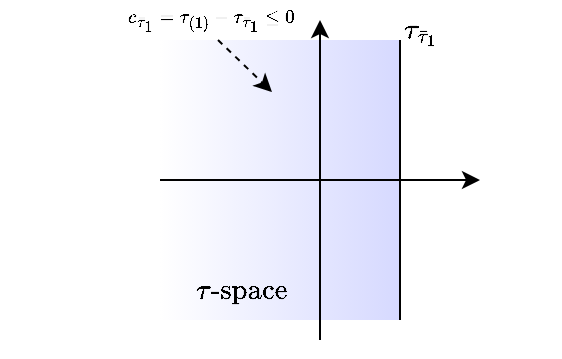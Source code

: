<mxfile version="24.7.17">
  <diagram name="Page-1" id="KoMGqLpwK3aKk_hQyOWJ">
    <mxGraphModel dx="478" dy="285" grid="1" gridSize="10" guides="1" tooltips="1" connect="1" arrows="1" fold="1" page="1" pageScale="1" pageWidth="1200" pageHeight="1600" math="1" shadow="0">
      <root>
        <mxCell id="0" />
        <mxCell id="8U6Jh2LXMtKxCAGfWhvo-11" value="Untitled Layer" parent="0" />
        <mxCell id="8U6Jh2LXMtKxCAGfWhvo-12" value="" style="rounded=0;whiteSpace=wrap;html=1;strokeColor=none;gradientColor=#d6d9ff;gradientDirection=east;" vertex="1" parent="8U6Jh2LXMtKxCAGfWhvo-11">
          <mxGeometry x="360" y="330" width="120" height="140" as="geometry" />
        </mxCell>
        <mxCell id="8U6Jh2LXMtKxCAGfWhvo-13" value="" style="endArrow=classic;html=1;rounded=0;dashed=1;" edge="1" parent="8U6Jh2LXMtKxCAGfWhvo-11">
          <mxGeometry width="50" height="50" relative="1" as="geometry">
            <mxPoint x="389" y="330" as="sourcePoint" />
            <mxPoint x="416" y="356" as="targetPoint" />
          </mxGeometry>
        </mxCell>
        <mxCell id="1" parent="0" />
        <mxCell id="X-OksMlNeAZyQAd-by_X-13" value="$$\tau\text{-space}$$" style="text;html=1;align=center;verticalAlign=middle;resizable=0;points=[];autosize=1;strokeColor=none;fillColor=none;" parent="1" vertex="1">
          <mxGeometry x="330" y="440" width="140" height="30" as="geometry" />
        </mxCell>
        <mxCell id="X-OksMlNeAZyQAd-by_X-14" value="$$\tau_{\bar\tau_1}$$" style="text;html=1;align=center;verticalAlign=middle;resizable=0;points=[];autosize=1;strokeColor=none;fillColor=none;" parent="1" vertex="1">
          <mxGeometry x="420" y="310" width="140" height="30" as="geometry" />
        </mxCell>
        <mxCell id="X-OksMlNeAZyQAd-by_X-19" value="" style="endArrow=classic;html=1;rounded=0;" parent="1" edge="1">
          <mxGeometry width="50" height="50" relative="1" as="geometry">
            <mxPoint x="360" y="400" as="sourcePoint" />
            <mxPoint x="520" y="400" as="targetPoint" />
          </mxGeometry>
        </mxCell>
        <mxCell id="X-OksMlNeAZyQAd-by_X-20" value="" style="endArrow=classic;html=1;rounded=0;" parent="1" edge="1">
          <mxGeometry width="50" height="50" relative="1" as="geometry">
            <mxPoint x="440" y="480" as="sourcePoint" />
            <mxPoint x="440" y="320" as="targetPoint" />
          </mxGeometry>
        </mxCell>
        <mxCell id="8U6Jh2LXMtKxCAGfWhvo-2" value="$$c_{\bar\tau_1}=\tau_{(1)}-\tau_{\bar\tau_1}\le 0$$" style="text;html=1;align=center;verticalAlign=middle;resizable=0;points=[];autosize=1;strokeColor=none;fillColor=none;fontSize=8;" vertex="1" parent="1">
          <mxGeometry x="280" y="310" width="210" height="20" as="geometry" />
        </mxCell>
        <mxCell id="8U6Jh2LXMtKxCAGfWhvo-8" value="" style="endArrow=none;html=1;rounded=0;exitX=1;exitY=1;exitDx=0;exitDy=0;" edge="1" parent="1" source="8U6Jh2LXMtKxCAGfWhvo-12">
          <mxGeometry width="50" height="50" relative="1" as="geometry">
            <mxPoint x="480" y="440" as="sourcePoint" />
            <mxPoint x="480" y="330" as="targetPoint" />
          </mxGeometry>
        </mxCell>
        <mxCell id="X-OksMlNeAZyQAd-by_X-17" value="Untitled Layer" parent="0" />
        <mxCell id="X-OksMlNeAZyQAd-by_X-18" value="Untitled Layer" parent="0" />
      </root>
    </mxGraphModel>
  </diagram>
</mxfile>
